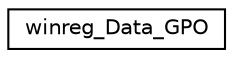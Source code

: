 digraph "Graphical Class Hierarchy"
{
 // LATEX_PDF_SIZE
  edge [fontname="Helvetica",fontsize="10",labelfontname="Helvetica",labelfontsize="10"];
  node [fontname="Helvetica",fontsize="10",shape=record];
  rankdir="LR";
  Node0 [label="winreg_Data_GPO",height=0.2,width=0.4,color="black", fillcolor="white", style="filled",URL="$unionwinreg___data___g_p_o.html",tooltip=" "];
}
